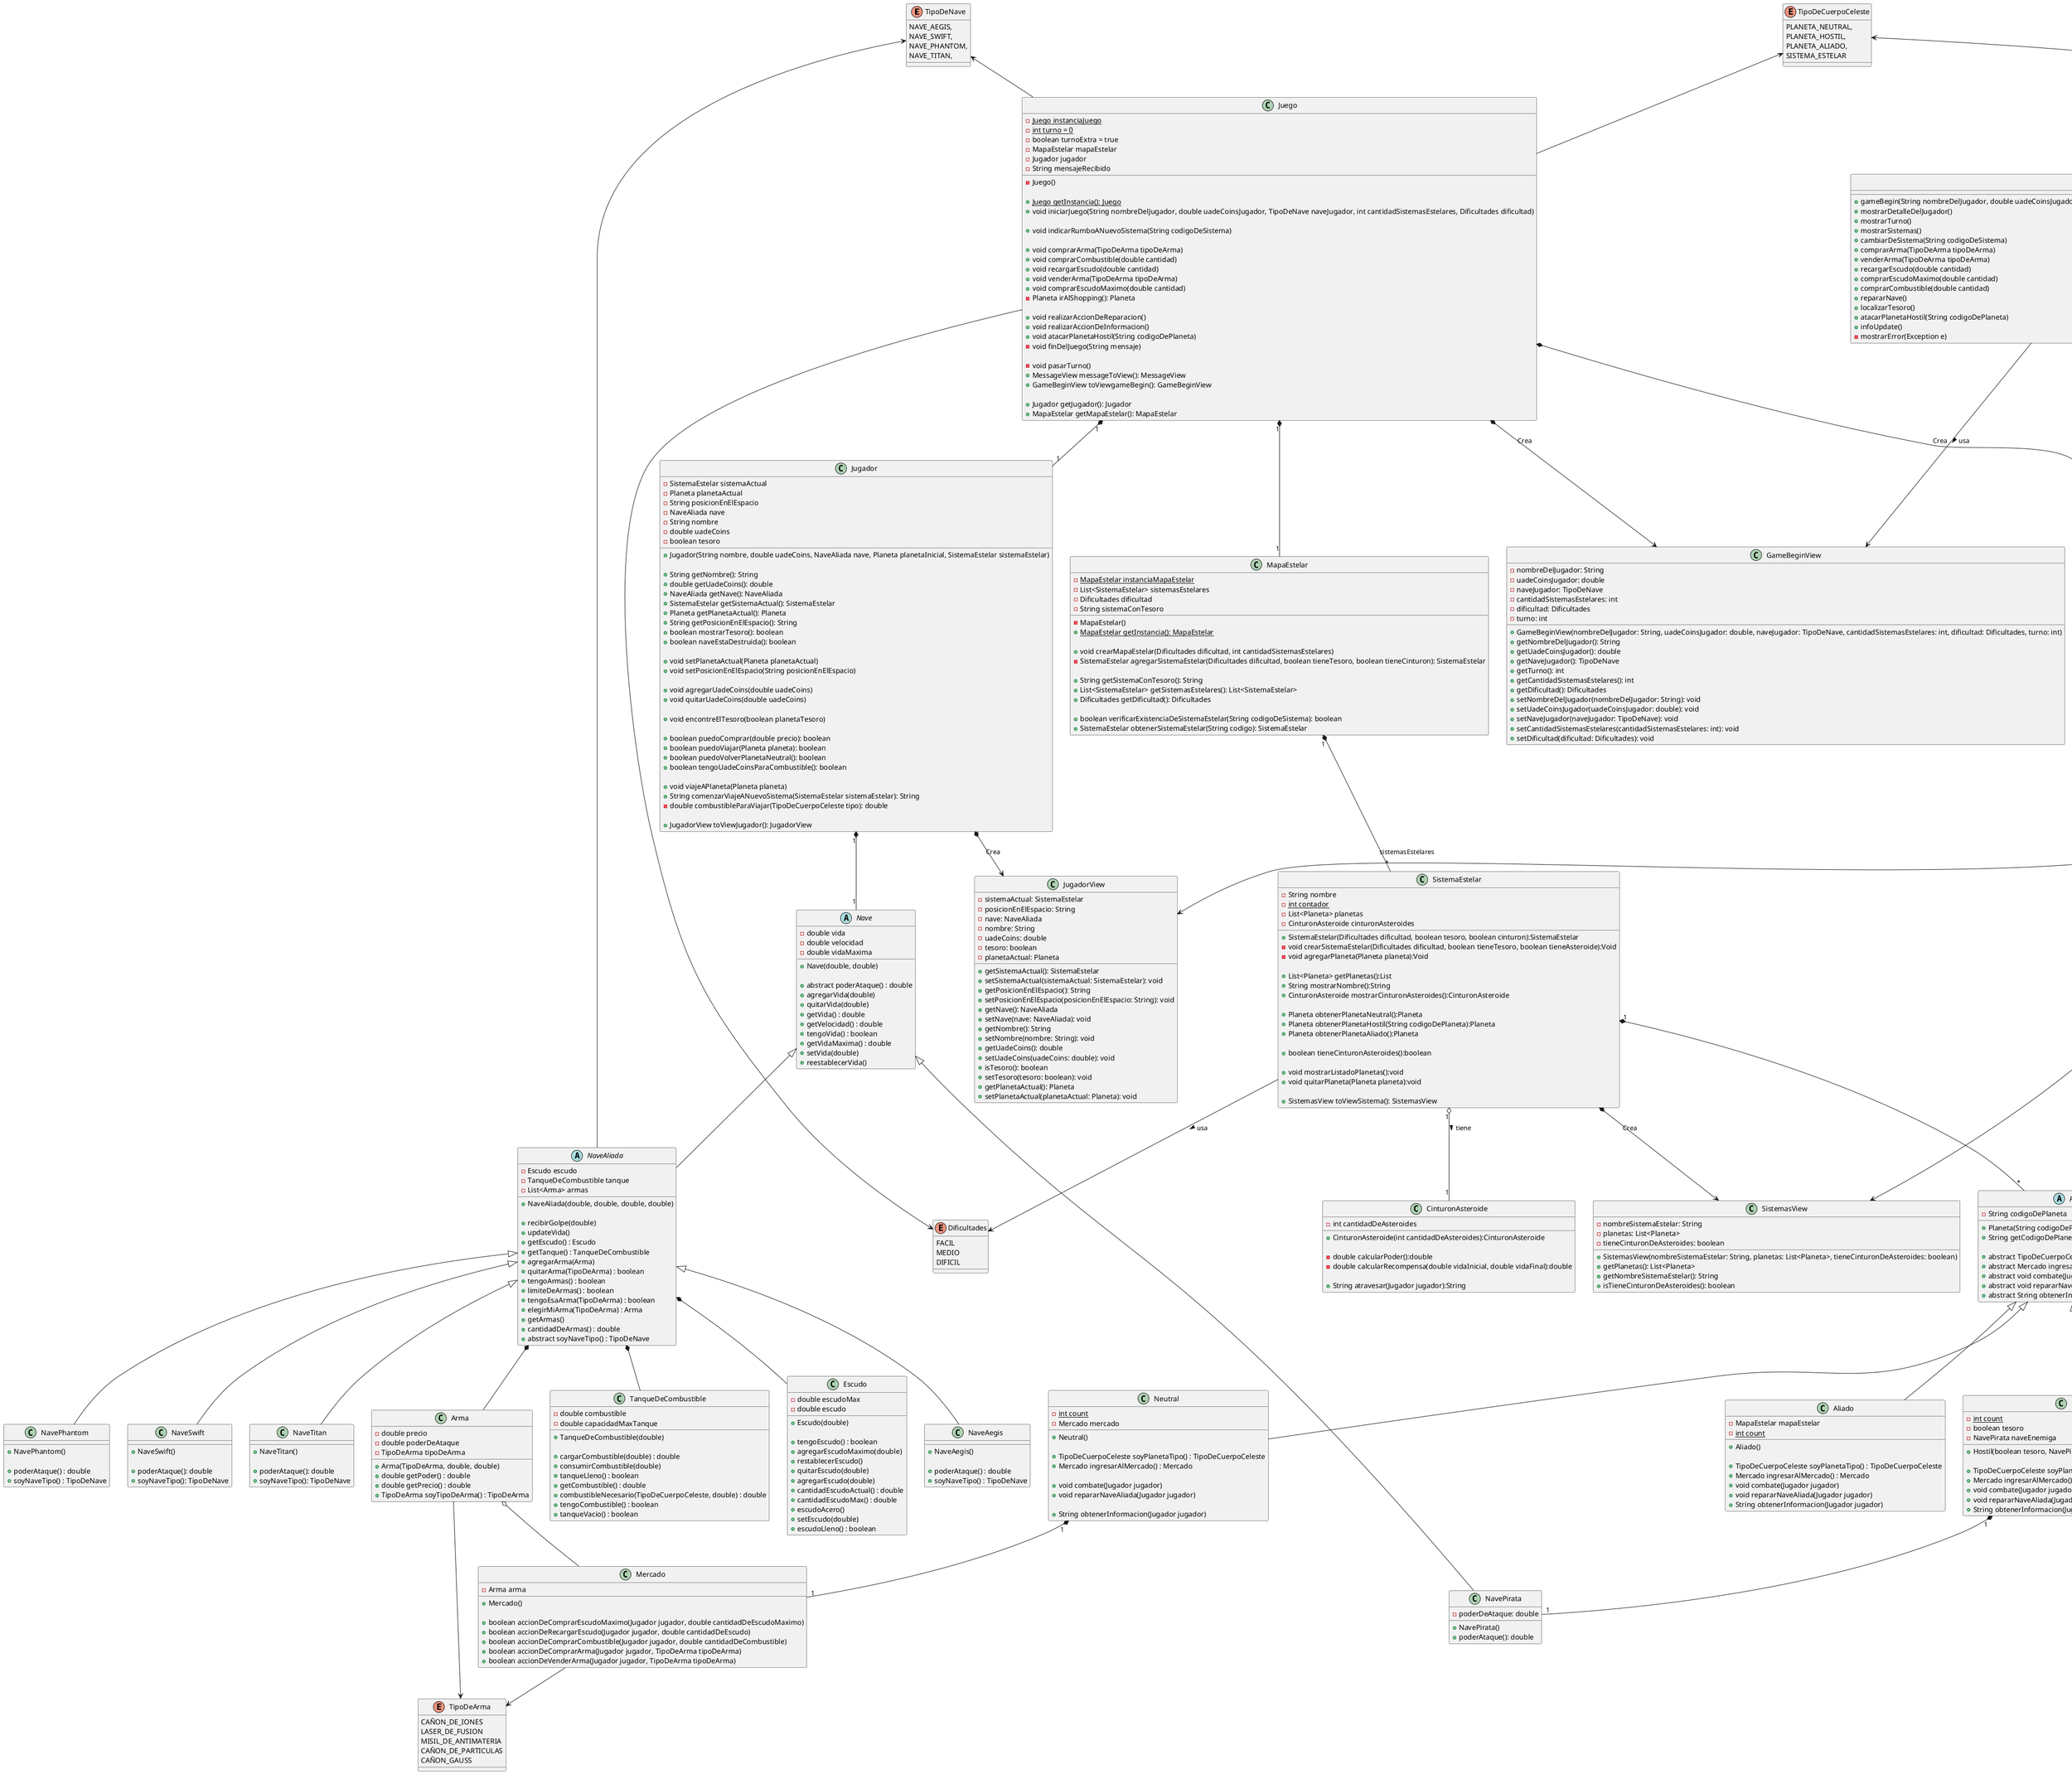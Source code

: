@startuml
'class Juego
TipoDeNave <-- Juego
Dificultades <-- Juego
TipoDeCuerpoCeleste <--  Juego
TipoDeCuerpoCeleste <-- Planeta

enum TipoDeNave{
     NAVE_AEGIS,
     NAVE_SWIFT,
     NAVE_PHANTOM,
     NAVE_TITAN,
}
enum Dificultades {
    FACIL
    MEDIO
    DIFICIL
}

enum TipoDeCuerpoCeleste {
    PLANETA_NEUTRAL,
    PLANETA_HOSTIL,
    PLANETA_ALIADO,
    SISTEMA_ESTELAR
}

Arma --> TipoDeArma
Mercado --> TipoDeArma
enum TipoDeArma{
   CAÑON_DE_IONES
   LASER_DE_FUSION
   MISIL_DE_ANTIMATERIA
   CAÑON_DE_PARTICULAS
   CAÑON_GAUSS
}
Juego "1" *-- "1" Jugador
class Juego {
    - {Static} Juego instanciaJuego
    - {Static} int turno = 0
    - boolean turnoExtra = true
    - MapaEstelar mapaEstelar
    - Jugador jugador
    - String mensajeRecibido

    - Juego()

    + {Static} Juego getInstancia(): Juego
    + void iniciarJuego(String nombreDelJugador, double uadeCoinsJugador, TipoDeNave naveJugador, int cantidadSistemasEstelares, Dificultades dificultad)

    + void indicarRumboANuevoSistema(String codigoDeSistema)

    + void comprarArma(TipoDeArma tipoDeArma)
    + void comprarCombustible(double cantidad)
    + void recargarEscudo(double cantidad)
    + void venderArma(TipoDeArma tipoDeArma)
    + void comprarEscudoMaximo(double cantidad)
    - Planeta irAlShopping(): Planeta

    + void realizarAccionDeReparacion()
    + void realizarAccionDeInformacion()
    + void atacarPlanetaHostil(String codigoDePlaneta)
    - void finDelJuego(String mensaje)

    - void pasarTurno()
    + MessageView messageToView(): MessageView
    + GameBeginView toViewgameBegin(): GameBeginView

    + Jugador getJugador(): Jugador
    + MapaEstelar getMapaEstelar(): MapaEstelar
}
Jugador "1" *-- "1" Nave
'class Jugador
class Jugador {
    - SistemaEstelar sistemaActual
    - Planeta planetaActual
    - String posicionEnElEspacio
    - NaveAliada nave
    - String nombre
    - double uadeCoins
    - boolean tesoro

    + Jugador(String nombre, double uadeCoins, NaveAliada nave, Planeta planetaInicial, SistemaEstelar sistemaEstelar)

    + String getNombre(): String
    + double getUadeCoins(): double
    + NaveAliada getNave(): NaveAliada
    + SistemaEstelar getSistemaActual(): SistemaEstelar
    + Planeta getPlanetaActual(): Planeta
    + String getPosicionEnElEspacio(): String
    + boolean mostrarTesoro(): boolean
    + boolean naveEstaDestruida(): boolean

    + void setPlanetaActual(Planeta planetaActual)
    + void setPosicionEnElEspacio(String posicionEnElEspacio)

    + void agregarUadeCoins(double uadeCoins)
    + void quitarUadeCoins(double uadeCoins)

    + void encontreElTesoro(boolean planetaTesoro)

    + boolean puedoComprar(double precio): boolean
    + boolean puedoViajar(Planeta planeta): boolean
    + boolean puedoVolverPlanetaNeutral(): boolean
    + boolean tengoUadeCoinsParaCombustible(): boolean

    + void viajeAPlaneta(Planeta planeta)
    + String comenzarViajeANuevoSistema(SistemaEstelar sistemaEstelar): String
    - double combustibleParaViajar(TipoDeCuerpoCeleste tipo): double

    + JugadorView toViewJugador(): JugadorView
}



'class Nave
abstract class Nave {
    - double vida
    - double velocidad
    - double vidaMaxima

    + Nave(double, double)

    + abstract poderAtaque() : double
    + agregarVida(double)
    + quitarVida(double)
    + getVida() : double
    + getVelocidad() : double
    + tengoVida() : boolean
    + getVidaMaxima() : double
    + setVida(double)
    + reestablecerVida()
}

NaveAliada --> TipoDeNave
abstract class NaveAliada extends Nave {
    - Escudo escudo
    - TanqueDeCombustible tanque
    - List<Arma> armas

    + NaveAliada(double, double, double, double)

    + recibirGolpe(double)
    + updateVida()
    + getEscudo() : Escudo
    + getTanque() : TanqueDeCombustible
    + agregarArma(Arma)
    + quitarArma(TipoDeArma) : boolean
    + tengoArmas() : boolean
    + limiteDeArmas() : boolean
    + tengoEsaArma(TipoDeArma) : boolean
    + elegirMiArma(TipoDeArma) : Arma
    + getArmas()
    + cantidadDeArmas() : double
    + abstract soyNaveTipo() : TipoDeNave
}

Arma o-- Mercado
NaveAliada *-- TanqueDeCombustible
NaveAliada *-- Escudo
NaveAliada *-- Arma

'class Arma
class Arma {
    + Arma(TipoDeArma, double, double)
    - double precio
    - double poderDeAtaque
    - TipoDeArma tipoDeArma
    + double getPoder() : double
    + double getPrecio() : double
    + TipoDeArma soyTipoDeArma() : TipoDeArma
}

class Escudo {
    - double escudoMax
    - double escudo

    + Escudo(double)

    + tengoEscudo() : boolean
    + agregarEscudoMaximo(double)
    + restablecerEscudo()
    + quitarEscudo(double)
    + agregarEscudo(double)
    + cantidadEscudoActual() : double
    + cantidadEscudoMax() : double
    + escudoAcero()
    + setEscudo(double)
    + escudoLleno() : boolean
}
class TanqueDeCombustible {
    - double combustible
    - double capacidadMaxTanque

    + TanqueDeCombustible(double)

    + cargarCombustible(double) : double
    + consumirCombustible(double)
    + tanqueLleno() : boolean
    + getCombustible() : double
    + combustibleNecesario(TipoDeCuerpoCeleste, double) : double
    + tengoCombustible() : boolean
    + tanqueVacio() : boolean
}
class NaveAegis extends NaveAliada {
    + NaveAegis()

    + poderAtaque() : double
    + soyNaveTipo() : TipoDeNave
}
class NavePhantom extends NaveAliada {
    + NavePhantom()

    + poderAtaque() : double
    + soyNaveTipo() : TipoDeNave
}
class NaveSwift extends NaveAliada {
    + NaveSwift()

    + poderAtaque(): double
    + soyNaveTipo(): TipoDeNave
}
class NaveTitan extends NaveAliada {
    + NaveTitan()

    + poderAtaque(): double
    + soyNaveTipo(): TipoDeNave
}

Hostil "1"*--"1" NavePirata

'class Enemigo
class NavePirata extends Nave {
    - poderDeAtaque: double
    + NavePirata()
    + poderAtaque(): double
}


'Mapa estelar
Juego "1" *-- "1" MapaEstelar
MapaEstelar "1" *-- "*" SistemaEstelar : sistemasEstelares
class MapaEstelar {
    - {static} MapaEstelar instanciaMapaEstelar
    - List<SistemaEstelar> sistemasEstelares
    - Dificultades dificultad
    - String sistemaConTesoro

    - MapaEstelar()
    + {static}  MapaEstelar getInstancia(): MapaEstelar

    + void crearMapaEstelar(Dificultades dificultad, int cantidadSistemasEstelares)
    - SistemaEstelar agregarSistemaEstelar(Dificultades dificultad, boolean tieneTesoro, boolean tieneCinturon): SistemaEstelar

    + String getSistemaConTesoro(): String
    + List<SistemaEstelar> getSistemasEstelares(): List<SistemaEstelar>
    + Dificultades getDificultad(): Dificultades

    + boolean verificarExistenciaDeSistemaEstelar(String codigoDeSistema): boolean
    + SistemaEstelar obtenerSistemaEstelar(String codigo): SistemaEstelar
}
'Sistema Estelar
SistemaEstelar"1" *-- "*"Planeta
SistemaEstelar"1" o--"1" CinturonAsteroide : tiene >
SistemaEstelar --> Dificultades : usa >


class SistemaEstelar {
    - String nombre
    - {static} int contador
    - List<Planeta> planetas
    - CinturonAsteroide cinturonAsteroides

    + SistemaEstelar(Dificultades dificultad, boolean tesoro, boolean cinturon):SistemaEstelar
    - void crearSistemaEstelar(Dificultades dificultad, boolean tieneTesoro, boolean tieneAsteroide):Void
    - void agregarPlaneta(Planeta planeta):Void

    + List<Planeta> getPlanetas():List
    + String mostrarNombre():String
    + CinturonAsteroide mostrarCinturonAsteroides():CinturonAsteroide

    + Planeta obtenerPlanetaNeutral():Planeta
    + Planeta obtenerPlanetaHostil(String codigoDePlaneta):Planeta
    + Planeta obtenerPlanetaAliado():Planeta

    + boolean tieneCinturonAsteroides():boolean

    + void mostrarListadoPlanetas():void
    + void quitarPlaneta(Planeta planeta):void

    + SistemasView toViewSistema(): SistemasView
}

class CinturonAsteroide {
    - int cantidadDeAsteroides

    + CinturonAsteroide(int cantidadDeAsteroides):CinturonAsteroide

    - double calcularPoder():double
    - double calcularRecompensa(double vidaInicial, double vidaFinal):double

    + String atravesar(Jugador jugador):String
}
'class Planeta
Neutral "1"*--"1" Mercado
abstract class Planeta {
    - String codigoDePlaneta

    + Planeta(String codigoDePlaneta)
    + String getCodigoDePlaneta()

    + abstract TipoDeCuerpoCeleste soyPlanetaTipo()
    + abstract Mercado ingresarAlMercado()
    + abstract void combate(Jugador jugador)
    + abstract void repararNaveAliada(Jugador jugador)
    + abstract String obtenerInformacion(Jugador jugador)
}


class Neutral extends Planeta {
    - {static} int count
    - Mercado mercado

    + Neutral()

    + TipoDeCuerpoCeleste soyPlanetaTipo() : TipoDeCuerpoCeleste
    + Mercado ingresarAlMercado() : Mercado

    + void combate(Jugador jugador)
    + void repararNaveAliada(Jugador jugador)

    + String obtenerInformacion(Jugador jugador)
}

class Aliado extends Planeta {
    - MapaEstelar mapaEstelar
    - {static} int count

    + Aliado()

    + TipoDeCuerpoCeleste soyPlanetaTipo() : TipoDeCuerpoCeleste
    + Mercado ingresarAlMercado() : Mercado
    + void combate(Jugador jugador)
    + void repararNaveAliada(Jugador jugador)
    + String obtenerInformacion(Jugador jugador)
}


class Mercado {
    - Arma arma

    +Mercado()

    + boolean accionDeComprarEscudoMaximo(Jugador jugador, double cantidadDeEscudoMaximo)
    + boolean accionDeRecargarEscudo(Jugador jugador, double cantidadDeEscudo)
    + boolean accionDeComprarCombustible(Jugador jugador, double cantidadDeCombustible)
    + boolean accionDeComprarArma(Jugador jugador, TipoDeArma tipoDeArma)
    + boolean accionDeVenderArma(Jugador jugador, TipoDeArma tipoDeArma)
}


'Subclase de Planeta: Hostil
class Hostil extends Planeta{
    - {static} int count
    - boolean tesoro
    - NavePirata naveEnemiga

    + Hostil(boolean tesoro, NavePirata naveEnemiga)

    + TipoDeCuerpoCeleste soyPlanetaTipo() : TipoDeCuerpoCeleste
    + Mercado ingresarAlMercado() : Mercado
    + void combate(Jugador jugador)
    + void repararNaveAliada(Jugador jugador)
    + String obtenerInformacion(Jugador jugador)
}
Juego *--> GameBeginView :Crea
class GameBeginView {
    - nombreDelJugador: String
    - uadeCoinsJugador: double
    - naveJugador: TipoDeNave
    - cantidadSistemasEstelares: int
    - dificultad: Dificultades
    - turno: int
    + GameBeginView(nombreDelJugador: String, uadeCoinsJugador: double, naveJugador: TipoDeNave, cantidadSistemasEstelares: int, dificultad: Dificultades, turno: int)
    + getNombreDelJugador(): String
    + getUadeCoinsJugador(): double
    + getNaveJugador(): TipoDeNave
    + getTurno(): int
    + getCantidadSistemasEstelares(): int
    + getDificultad(): Dificultades
    + setNombreDelJugador(nombreDelJugador: String): void
    + setUadeCoinsJugador(uadeCoinsJugador: double): void
    + setNaveJugador(naveJugador: TipoDeNave): void
    + setCantidadSistemasEstelares(cantidadSistemasEstelares: int): void
    + setDificultad(dificultad: Dificultades): void
}
Jugador *-->JugadorView:Crea
class JugadorView {
    - sistemaActual: SistemaEstelar
    - posicionEnElEspacio: String
    - nave: NaveAliada
    - nombre: String
    - uadeCoins: double
    - tesoro: boolean
    - planetaActual: Planeta

    + getSistemaActual(): SistemaEstelar
    + setSistemaActual(sistemaActual: SistemaEstelar): void
    + getPosicionEnElEspacio(): String
    + setPosicionEnElEspacio(posicionEnElEspacio: String): void
    + getNave(): NaveAliada
    + setNave(nave: NaveAliada): void
    + getNombre(): String
    + setNombre(nombre: String): void
    + getUadeCoins(): double
    + setUadeCoins(uadeCoins: double): void
    + isTesoro(): boolean
    + setTesoro(tesoro: boolean): void
    + getPlanetaActual(): Planeta
    + setPlanetaActual(planetaActual: Planeta): void
}

Juego *--> MessageView:Crea

class MessageView {
    - message: String

    + MessageView(message: String)
    + getMessage(): String
    + setMessage(message: String): void
}
SistemaEstelar *--> SistemasView: Crea
class SistemasView {
    - nombreSistemaEstelar: String
    - planetas: List<Planeta>
    - tieneCinturonDeAsteroides: boolean

    + SistemasView(nombreSistemaEstelar: String, planetas: List<Planeta>, tieneCinturonDeAsteroides: boolean)
    + getPlanetas(): List<Planeta>
    + getNombreSistemaEstelar(): String
    + isTieneCinturonDeAsteroides(): boolean
}
class Controller {
    + gameBegin(String nombreDelJugador, double uadeCoinsJugador, TipoDeNave naveJugador, int cantidadSistemasEstelares, Dificultades dificultad)
    + mostrarDetalleDelJugador()
    + mostrarTurno()
    + mostrarSistemas()
    + cambiarDeSistema(String codigoDeSistema)
    + comprarArma(TipoDeArma tipoDeArma)
    + venderArma(TipoDeArma tipoDeArma)
    + recargarEscudo(double cantidad)
    + comprarEscudoMaximo(double cantidad)
    + comprarCombustible(double cantidad)
    + repararNave()
    + localizarTesoro()
    + atacarPlanetaHostil(String codigoDePlaneta)
    + infoUpdate()
    - mostrarError(Exception e)
}


Controller --> GameBeginView : usa >
Controller --> MessageView : usa >
Controller --> JugadorView : usa >
Controller --> SistemasView: usa >
@enduml